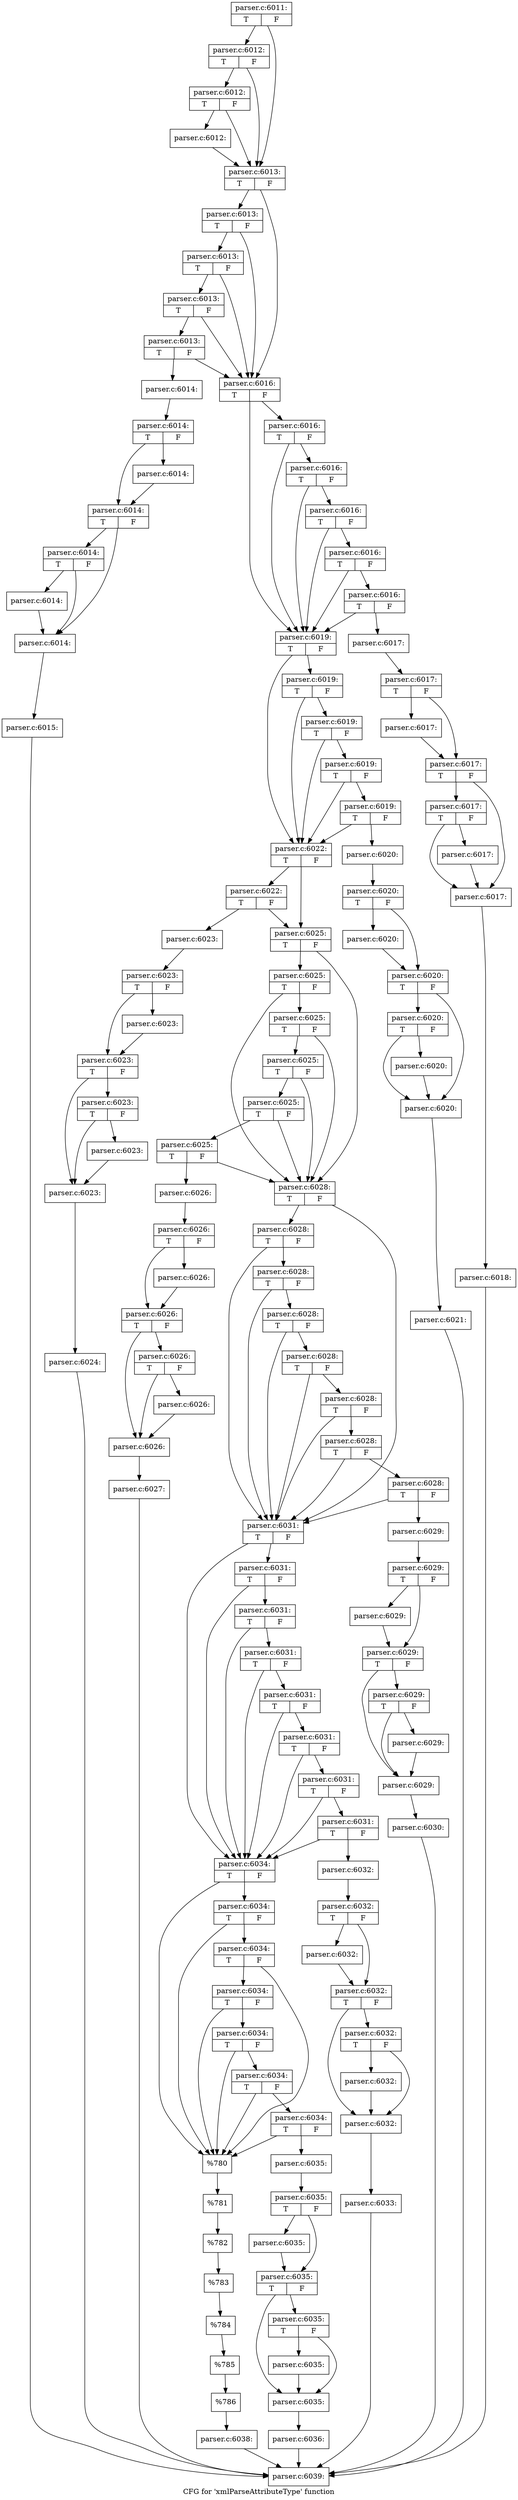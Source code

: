 digraph "CFG for 'xmlParseAttributeType' function" {
	label="CFG for 'xmlParseAttributeType' function";

	Node0x57ac530 [shape=record,label="{parser.c:6011:|{<s0>T|<s1>F}}"];
	Node0x57ac530 -> Node0x57d8f50;
	Node0x57ac530 -> Node0x57d8e80;
	Node0x57d8f50 [shape=record,label="{parser.c:6012:|{<s0>T|<s1>F}}"];
	Node0x57d8f50 -> Node0x57d8ed0;
	Node0x57d8f50 -> Node0x57d8e80;
	Node0x57d8ed0 [shape=record,label="{parser.c:6012:|{<s0>T|<s1>F}}"];
	Node0x57d8ed0 -> Node0x57d8e30;
	Node0x57d8ed0 -> Node0x57d8e80;
	Node0x57d8e30 [shape=record,label="{parser.c:6012:}"];
	Node0x57d8e30 -> Node0x57d8e80;
	Node0x57d8e80 [shape=record,label="{parser.c:6013:|{<s0>T|<s1>F}}"];
	Node0x57d8e80 -> Node0x5ab45d0;
	Node0x57d8e80 -> Node0x5ab4460;
	Node0x5ab45d0 [shape=record,label="{parser.c:6013:|{<s0>T|<s1>F}}"];
	Node0x5ab45d0 -> Node0x5ab4580;
	Node0x5ab45d0 -> Node0x5ab4460;
	Node0x5ab4580 [shape=record,label="{parser.c:6013:|{<s0>T|<s1>F}}"];
	Node0x5ab4580 -> Node0x5ab4530;
	Node0x5ab4580 -> Node0x5ab4460;
	Node0x5ab4530 [shape=record,label="{parser.c:6013:|{<s0>T|<s1>F}}"];
	Node0x5ab4530 -> Node0x5ab44b0;
	Node0x5ab4530 -> Node0x5ab4460;
	Node0x5ab44b0 [shape=record,label="{parser.c:6013:|{<s0>T|<s1>F}}"];
	Node0x5ab44b0 -> Node0x5ab43c0;
	Node0x5ab44b0 -> Node0x5ab4460;
	Node0x5ab43c0 [shape=record,label="{parser.c:6014:}"];
	Node0x5ab43c0 -> Node0x5ab5f80;
	Node0x5ab5f80 [shape=record,label="{parser.c:6014:|{<s0>T|<s1>F}}"];
	Node0x5ab5f80 -> Node0x5ab69f0;
	Node0x5ab5f80 -> Node0x5ab6a40;
	Node0x5ab69f0 [shape=record,label="{parser.c:6014:}"];
	Node0x5ab69f0 -> Node0x5ab6a40;
	Node0x5ab6a40 [shape=record,label="{parser.c:6014:|{<s0>T|<s1>F}}"];
	Node0x5ab6a40 -> Node0x5ab7120;
	Node0x5ab6a40 -> Node0x5ab70d0;
	Node0x5ab7120 [shape=record,label="{parser.c:6014:|{<s0>T|<s1>F}}"];
	Node0x5ab7120 -> Node0x5ab7080;
	Node0x5ab7120 -> Node0x5ab70d0;
	Node0x5ab7080 [shape=record,label="{parser.c:6014:}"];
	Node0x5ab7080 -> Node0x5ab70d0;
	Node0x5ab70d0 [shape=record,label="{parser.c:6014:}"];
	Node0x5ab70d0 -> Node0x5ab5ee0;
	Node0x5ab5ee0 [shape=record,label="{parser.c:6015:}"];
	Node0x5ab5ee0 -> Node0x5a99ff0;
	Node0x5ab4460 [shape=record,label="{parser.c:6016:|{<s0>T|<s1>F}}"];
	Node0x5ab4460 -> Node0x5ab7f10;
	Node0x5ab4460 -> Node0x5ab7d50;
	Node0x5ab7f10 [shape=record,label="{parser.c:6016:|{<s0>T|<s1>F}}"];
	Node0x5ab7f10 -> Node0x5ab7ec0;
	Node0x5ab7f10 -> Node0x5ab7d50;
	Node0x5ab7ec0 [shape=record,label="{parser.c:6016:|{<s0>T|<s1>F}}"];
	Node0x5ab7ec0 -> Node0x5ab7e70;
	Node0x5ab7ec0 -> Node0x5ab7d50;
	Node0x5ab7e70 [shape=record,label="{parser.c:6016:|{<s0>T|<s1>F}}"];
	Node0x5ab7e70 -> Node0x5ab7e20;
	Node0x5ab7e70 -> Node0x5ab7d50;
	Node0x5ab7e20 [shape=record,label="{parser.c:6016:|{<s0>T|<s1>F}}"];
	Node0x5ab7e20 -> Node0x5ab7da0;
	Node0x5ab7e20 -> Node0x5ab7d50;
	Node0x5ab7da0 [shape=record,label="{parser.c:6016:|{<s0>T|<s1>F}}"];
	Node0x5ab7da0 -> Node0x5ab5f30;
	Node0x5ab7da0 -> Node0x5ab7d50;
	Node0x5ab5f30 [shape=record,label="{parser.c:6017:}"];
	Node0x5ab5f30 -> Node0x5ab9d80;
	Node0x5ab9d80 [shape=record,label="{parser.c:6017:|{<s0>T|<s1>F}}"];
	Node0x5ab9d80 -> Node0x5aba7f0;
	Node0x5ab9d80 -> Node0x5aba840;
	Node0x5aba7f0 [shape=record,label="{parser.c:6017:}"];
	Node0x5aba7f0 -> Node0x5aba840;
	Node0x5aba840 [shape=record,label="{parser.c:6017:|{<s0>T|<s1>F}}"];
	Node0x5aba840 -> Node0x5abaf20;
	Node0x5aba840 -> Node0x5abaed0;
	Node0x5abaf20 [shape=record,label="{parser.c:6017:|{<s0>T|<s1>F}}"];
	Node0x5abaf20 -> Node0x5abae80;
	Node0x5abaf20 -> Node0x5abaed0;
	Node0x5abae80 [shape=record,label="{parser.c:6017:}"];
	Node0x5abae80 -> Node0x5abaed0;
	Node0x5abaed0 [shape=record,label="{parser.c:6017:}"];
	Node0x5abaed0 -> Node0x5ab9ce0;
	Node0x5ab9ce0 [shape=record,label="{parser.c:6018:}"];
	Node0x5ab9ce0 -> Node0x5a99ff0;
	Node0x5ab7d50 [shape=record,label="{parser.c:6019:|{<s0>T|<s1>F}}"];
	Node0x5ab7d50 -> Node0x5abbcc0;
	Node0x5ab7d50 -> Node0x5abbb50;
	Node0x5abbcc0 [shape=record,label="{parser.c:6019:|{<s0>T|<s1>F}}"];
	Node0x5abbcc0 -> Node0x5abbc70;
	Node0x5abbcc0 -> Node0x5abbb50;
	Node0x5abbc70 [shape=record,label="{parser.c:6019:|{<s0>T|<s1>F}}"];
	Node0x5abbc70 -> Node0x5abbc20;
	Node0x5abbc70 -> Node0x5abbb50;
	Node0x5abbc20 [shape=record,label="{parser.c:6019:|{<s0>T|<s1>F}}"];
	Node0x5abbc20 -> Node0x5abbba0;
	Node0x5abbc20 -> Node0x5abbb50;
	Node0x5abbba0 [shape=record,label="{parser.c:6019:|{<s0>T|<s1>F}}"];
	Node0x5abbba0 -> Node0x5ab9d30;
	Node0x5abbba0 -> Node0x5abbb50;
	Node0x5ab9d30 [shape=record,label="{parser.c:6020:}"];
	Node0x5ab9d30 -> Node0x5abd670;
	Node0x5abd670 [shape=record,label="{parser.c:6020:|{<s0>T|<s1>F}}"];
	Node0x5abd670 -> Node0x5abe0e0;
	Node0x5abd670 -> Node0x5abe130;
	Node0x5abe0e0 [shape=record,label="{parser.c:6020:}"];
	Node0x5abe0e0 -> Node0x5abe130;
	Node0x5abe130 [shape=record,label="{parser.c:6020:|{<s0>T|<s1>F}}"];
	Node0x5abe130 -> Node0x5abe810;
	Node0x5abe130 -> Node0x5abe7c0;
	Node0x5abe810 [shape=record,label="{parser.c:6020:|{<s0>T|<s1>F}}"];
	Node0x5abe810 -> Node0x5abe770;
	Node0x5abe810 -> Node0x5abe7c0;
	Node0x5abe770 [shape=record,label="{parser.c:6020:}"];
	Node0x5abe770 -> Node0x5abe7c0;
	Node0x5abe7c0 [shape=record,label="{parser.c:6020:}"];
	Node0x5abe7c0 -> Node0x5abd5d0;
	Node0x5abd5d0 [shape=record,label="{parser.c:6021:}"];
	Node0x5abd5d0 -> Node0x5a99ff0;
	Node0x5abbb50 [shape=record,label="{parser.c:6022:|{<s0>T|<s1>F}}"];
	Node0x5abbb50 -> Node0x5abf490;
	Node0x5abbb50 -> Node0x5abf440;
	Node0x5abf490 [shape=record,label="{parser.c:6022:|{<s0>T|<s1>F}}"];
	Node0x5abf490 -> Node0x5abd620;
	Node0x5abf490 -> Node0x5abf440;
	Node0x5abd620 [shape=record,label="{parser.c:6023:}"];
	Node0x5abd620 -> Node0x5ac00c0;
	Node0x5ac00c0 [shape=record,label="{parser.c:6023:|{<s0>T|<s1>F}}"];
	Node0x5ac00c0 -> Node0x5ac0b30;
	Node0x5ac00c0 -> Node0x5ac0b80;
	Node0x5ac0b30 [shape=record,label="{parser.c:6023:}"];
	Node0x5ac0b30 -> Node0x5ac0b80;
	Node0x5ac0b80 [shape=record,label="{parser.c:6023:|{<s0>T|<s1>F}}"];
	Node0x5ac0b80 -> Node0x5ac1260;
	Node0x5ac0b80 -> Node0x5ac1210;
	Node0x5ac1260 [shape=record,label="{parser.c:6023:|{<s0>T|<s1>F}}"];
	Node0x5ac1260 -> Node0x5ac11c0;
	Node0x5ac1260 -> Node0x5ac1210;
	Node0x5ac11c0 [shape=record,label="{parser.c:6023:}"];
	Node0x5ac11c0 -> Node0x5ac1210;
	Node0x5ac1210 [shape=record,label="{parser.c:6023:}"];
	Node0x5ac1210 -> Node0x5ac0020;
	Node0x5ac0020 [shape=record,label="{parser.c:6024:}"];
	Node0x5ac0020 -> Node0x5a99ff0;
	Node0x5abf440 [shape=record,label="{parser.c:6025:|{<s0>T|<s1>F}}"];
	Node0x5abf440 -> Node0x5ac2050;
	Node0x5abf440 -> Node0x5ac1e90;
	Node0x5ac2050 [shape=record,label="{parser.c:6025:|{<s0>T|<s1>F}}"];
	Node0x5ac2050 -> Node0x5ac2000;
	Node0x5ac2050 -> Node0x5ac1e90;
	Node0x5ac2000 [shape=record,label="{parser.c:6025:|{<s0>T|<s1>F}}"];
	Node0x5ac2000 -> Node0x5ac1fb0;
	Node0x5ac2000 -> Node0x5ac1e90;
	Node0x5ac1fb0 [shape=record,label="{parser.c:6025:|{<s0>T|<s1>F}}"];
	Node0x5ac1fb0 -> Node0x5ac1f60;
	Node0x5ac1fb0 -> Node0x5ac1e90;
	Node0x5ac1f60 [shape=record,label="{parser.c:6025:|{<s0>T|<s1>F}}"];
	Node0x5ac1f60 -> Node0x5ac1ee0;
	Node0x5ac1f60 -> Node0x5ac1e90;
	Node0x5ac1ee0 [shape=record,label="{parser.c:6025:|{<s0>T|<s1>F}}"];
	Node0x5ac1ee0 -> Node0x5ac0070;
	Node0x5ac1ee0 -> Node0x5ac1e90;
	Node0x5ac0070 [shape=record,label="{parser.c:6026:}"];
	Node0x5ac0070 -> Node0x5ac3ec0;
	Node0x5ac3ec0 [shape=record,label="{parser.c:6026:|{<s0>T|<s1>F}}"];
	Node0x5ac3ec0 -> Node0x5ac4930;
	Node0x5ac3ec0 -> Node0x5ac4980;
	Node0x5ac4930 [shape=record,label="{parser.c:6026:}"];
	Node0x5ac4930 -> Node0x5ac4980;
	Node0x5ac4980 [shape=record,label="{parser.c:6026:|{<s0>T|<s1>F}}"];
	Node0x5ac4980 -> Node0x5ac5060;
	Node0x5ac4980 -> Node0x5ac5010;
	Node0x5ac5060 [shape=record,label="{parser.c:6026:|{<s0>T|<s1>F}}"];
	Node0x5ac5060 -> Node0x5ac4fc0;
	Node0x5ac5060 -> Node0x5ac5010;
	Node0x5ac4fc0 [shape=record,label="{parser.c:6026:}"];
	Node0x5ac4fc0 -> Node0x5ac5010;
	Node0x5ac5010 [shape=record,label="{parser.c:6026:}"];
	Node0x5ac5010 -> Node0x5ac3e20;
	Node0x5ac3e20 [shape=record,label="{parser.c:6027:}"];
	Node0x5ac3e20 -> Node0x5a99ff0;
	Node0x5ac1e90 [shape=record,label="{parser.c:6028:|{<s0>T|<s1>F}}"];
	Node0x5ac1e90 -> Node0x5ac5ef0;
	Node0x5ac1e90 -> Node0x5ac5c90;
	Node0x5ac5ef0 [shape=record,label="{parser.c:6028:|{<s0>T|<s1>F}}"];
	Node0x5ac5ef0 -> Node0x5ac5ea0;
	Node0x5ac5ef0 -> Node0x5ac5c90;
	Node0x5ac5ea0 [shape=record,label="{parser.c:6028:|{<s0>T|<s1>F}}"];
	Node0x5ac5ea0 -> Node0x5ac5e50;
	Node0x5ac5ea0 -> Node0x5ac5c90;
	Node0x5ac5e50 [shape=record,label="{parser.c:6028:|{<s0>T|<s1>F}}"];
	Node0x5ac5e50 -> Node0x5ac5e00;
	Node0x5ac5e50 -> Node0x5ac5c90;
	Node0x5ac5e00 [shape=record,label="{parser.c:6028:|{<s0>T|<s1>F}}"];
	Node0x5ac5e00 -> Node0x5ac5db0;
	Node0x5ac5e00 -> Node0x5ac5c90;
	Node0x5ac5db0 [shape=record,label="{parser.c:6028:|{<s0>T|<s1>F}}"];
	Node0x5ac5db0 -> Node0x5ac5d60;
	Node0x5ac5db0 -> Node0x5ac5c90;
	Node0x5ac5d60 [shape=record,label="{parser.c:6028:|{<s0>T|<s1>F}}"];
	Node0x5ac5d60 -> Node0x5ac5ce0;
	Node0x5ac5d60 -> Node0x5ac5c90;
	Node0x5ac5ce0 [shape=record,label="{parser.c:6028:|{<s0>T|<s1>F}}"];
	Node0x5ac5ce0 -> Node0x5ac3e70;
	Node0x5ac5ce0 -> Node0x5ac5c90;
	Node0x5ac3e70 [shape=record,label="{parser.c:6029:}"];
	Node0x5ac3e70 -> Node0x5ac86e0;
	Node0x5ac86e0 [shape=record,label="{parser.c:6029:|{<s0>T|<s1>F}}"];
	Node0x5ac86e0 -> Node0x5ac9150;
	Node0x5ac86e0 -> Node0x5ac91a0;
	Node0x5ac9150 [shape=record,label="{parser.c:6029:}"];
	Node0x5ac9150 -> Node0x5ac91a0;
	Node0x5ac91a0 [shape=record,label="{parser.c:6029:|{<s0>T|<s1>F}}"];
	Node0x5ac91a0 -> Node0x5ac9880;
	Node0x5ac91a0 -> Node0x5ac9830;
	Node0x5ac9880 [shape=record,label="{parser.c:6029:|{<s0>T|<s1>F}}"];
	Node0x5ac9880 -> Node0x5ac97e0;
	Node0x5ac9880 -> Node0x5ac9830;
	Node0x5ac97e0 [shape=record,label="{parser.c:6029:}"];
	Node0x5ac97e0 -> Node0x5ac9830;
	Node0x5ac9830 [shape=record,label="{parser.c:6029:}"];
	Node0x5ac9830 -> Node0x5ac8640;
	Node0x5ac8640 [shape=record,label="{parser.c:6030:}"];
	Node0x5ac8640 -> Node0x5a99ff0;
	Node0x5ac5c90 [shape=record,label="{parser.c:6031:|{<s0>T|<s1>F}}"];
	Node0x5ac5c90 -> Node0x5aca710;
	Node0x5ac5c90 -> Node0x5aca4b0;
	Node0x5aca710 [shape=record,label="{parser.c:6031:|{<s0>T|<s1>F}}"];
	Node0x5aca710 -> Node0x5aca6c0;
	Node0x5aca710 -> Node0x5aca4b0;
	Node0x5aca6c0 [shape=record,label="{parser.c:6031:|{<s0>T|<s1>F}}"];
	Node0x5aca6c0 -> Node0x5aca670;
	Node0x5aca6c0 -> Node0x5aca4b0;
	Node0x5aca670 [shape=record,label="{parser.c:6031:|{<s0>T|<s1>F}}"];
	Node0x5aca670 -> Node0x5aca620;
	Node0x5aca670 -> Node0x5aca4b0;
	Node0x5aca620 [shape=record,label="{parser.c:6031:|{<s0>T|<s1>F}}"];
	Node0x5aca620 -> Node0x5aca5d0;
	Node0x5aca620 -> Node0x5aca4b0;
	Node0x5aca5d0 [shape=record,label="{parser.c:6031:|{<s0>T|<s1>F}}"];
	Node0x5aca5d0 -> Node0x5aca580;
	Node0x5aca5d0 -> Node0x5aca4b0;
	Node0x5aca580 [shape=record,label="{parser.c:6031:|{<s0>T|<s1>F}}"];
	Node0x5aca580 -> Node0x5aca500;
	Node0x5aca580 -> Node0x5aca4b0;
	Node0x5aca500 [shape=record,label="{parser.c:6031:|{<s0>T|<s1>F}}"];
	Node0x5aca500 -> Node0x5ac8690;
	Node0x5aca500 -> Node0x5aca4b0;
	Node0x5ac8690 [shape=record,label="{parser.c:6032:}"];
	Node0x5ac8690 -> Node0x5accf40;
	Node0x5accf40 [shape=record,label="{parser.c:6032:|{<s0>T|<s1>F}}"];
	Node0x5accf40 -> Node0x5acd9b0;
	Node0x5accf40 -> Node0x5acda00;
	Node0x5acd9b0 [shape=record,label="{parser.c:6032:}"];
	Node0x5acd9b0 -> Node0x5acda00;
	Node0x5acda00 [shape=record,label="{parser.c:6032:|{<s0>T|<s1>F}}"];
	Node0x5acda00 -> Node0x5ace0e0;
	Node0x5acda00 -> Node0x5ace090;
	Node0x5ace0e0 [shape=record,label="{parser.c:6032:|{<s0>T|<s1>F}}"];
	Node0x5ace0e0 -> Node0x5ace040;
	Node0x5ace0e0 -> Node0x5ace090;
	Node0x5ace040 [shape=record,label="{parser.c:6032:}"];
	Node0x5ace040 -> Node0x5ace090;
	Node0x5ace090 [shape=record,label="{parser.c:6032:}"];
	Node0x5ace090 -> Node0x5accea0;
	Node0x5accea0 [shape=record,label="{parser.c:6033:}"];
	Node0x5accea0 -> Node0x5a99ff0;
	Node0x5aca4b0 [shape=record,label="{parser.c:6034:|{<s0>T|<s1>F}}"];
	Node0x5aca4b0 -> Node0x5aceed0;
	Node0x5aca4b0 -> Node0x5acecc0;
	Node0x5aceed0 [shape=record,label="{parser.c:6034:|{<s0>T|<s1>F}}"];
	Node0x5aceed0 -> Node0x5acee80;
	Node0x5aceed0 -> Node0x5acecc0;
	Node0x5acee80 [shape=record,label="{parser.c:6034:|{<s0>T|<s1>F}}"];
	Node0x5acee80 -> Node0x5acee30;
	Node0x5acee80 -> Node0x5acecc0;
	Node0x5acee30 [shape=record,label="{parser.c:6034:|{<s0>T|<s1>F}}"];
	Node0x5acee30 -> Node0x5acede0;
	Node0x5acee30 -> Node0x5acecc0;
	Node0x5acede0 [shape=record,label="{parser.c:6034:|{<s0>T|<s1>F}}"];
	Node0x5acede0 -> Node0x5aced90;
	Node0x5acede0 -> Node0x5acecc0;
	Node0x5aced90 [shape=record,label="{parser.c:6034:|{<s0>T|<s1>F}}"];
	Node0x5aced90 -> Node0x5aced10;
	Node0x5aced90 -> Node0x5acecc0;
	Node0x5aced10 [shape=record,label="{parser.c:6034:|{<s0>T|<s1>F}}"];
	Node0x5aced10 -> Node0x5accef0;
	Node0x5aced10 -> Node0x5acecc0;
	Node0x5accef0 [shape=record,label="{parser.c:6035:}"];
	Node0x5accef0 -> Node0x5ad1200;
	Node0x5ad1200 [shape=record,label="{parser.c:6035:|{<s0>T|<s1>F}}"];
	Node0x5ad1200 -> Node0x5ad1c70;
	Node0x5ad1200 -> Node0x5ad1cc0;
	Node0x5ad1c70 [shape=record,label="{parser.c:6035:}"];
	Node0x5ad1c70 -> Node0x5ad1cc0;
	Node0x5ad1cc0 [shape=record,label="{parser.c:6035:|{<s0>T|<s1>F}}"];
	Node0x5ad1cc0 -> Node0x5ad23a0;
	Node0x5ad1cc0 -> Node0x5ad2350;
	Node0x5ad23a0 [shape=record,label="{parser.c:6035:|{<s0>T|<s1>F}}"];
	Node0x5ad23a0 -> Node0x5ad2300;
	Node0x5ad23a0 -> Node0x5ad2350;
	Node0x5ad2300 [shape=record,label="{parser.c:6035:}"];
	Node0x5ad2300 -> Node0x5ad2350;
	Node0x5ad2350 [shape=record,label="{parser.c:6035:}"];
	Node0x5ad2350 -> Node0x5ad1160;
	Node0x5ad1160 [shape=record,label="{parser.c:6036:}"];
	Node0x5ad1160 -> Node0x5a99ff0;
	Node0x5acecc0 [shape=record,label="{%780}"];
	Node0x5acecc0 -> Node0x5aca460;
	Node0x5aca460 [shape=record,label="{%781}"];
	Node0x5aca460 -> Node0x5ac5c40;
	Node0x5ac5c40 [shape=record,label="{%782}"];
	Node0x5ac5c40 -> Node0x5ac1e40;
	Node0x5ac1e40 [shape=record,label="{%783}"];
	Node0x5ac1e40 -> Node0x5abf3f0;
	Node0x5abf3f0 [shape=record,label="{%784}"];
	Node0x5abf3f0 -> Node0x5abbb00;
	Node0x5abbb00 [shape=record,label="{%785}"];
	Node0x5abbb00 -> Node0x5ab7d00;
	Node0x5ab7d00 [shape=record,label="{%786}"];
	Node0x5ab7d00 -> Node0x5ab4410;
	Node0x5ab4410 [shape=record,label="{parser.c:6038:}"];
	Node0x5ab4410 -> Node0x5a99ff0;
	Node0x5a99ff0 [shape=record,label="{parser.c:6039:}"];
}
